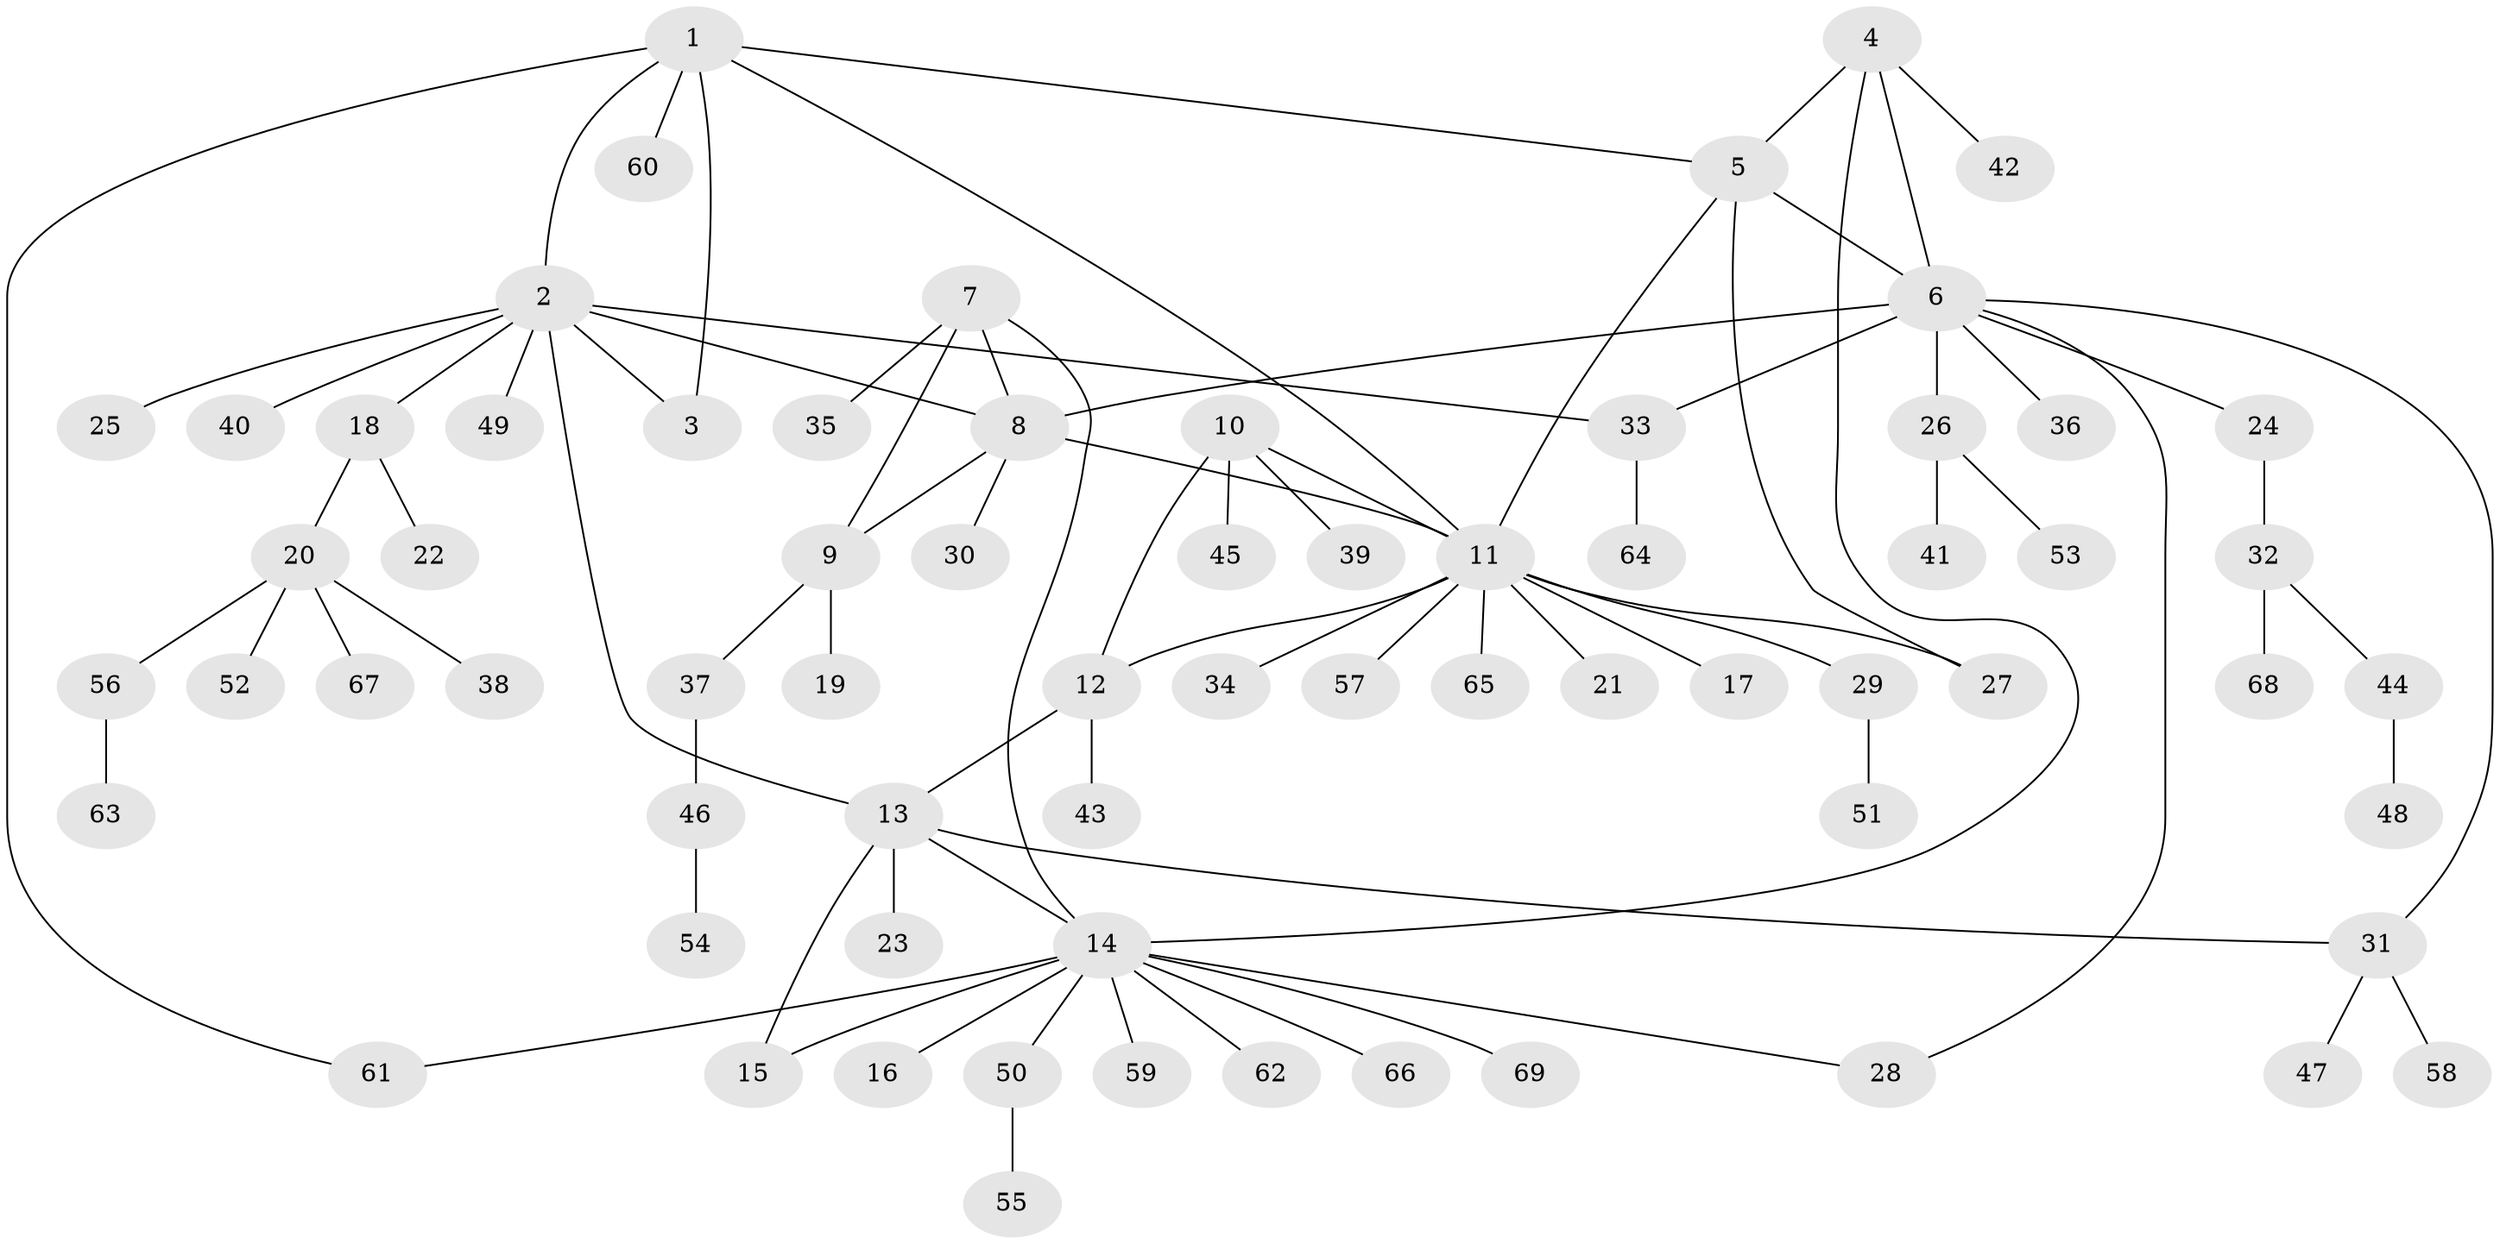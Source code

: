 // coarse degree distribution, {4: 0.06976744186046512, 7: 0.023255813953488372, 3: 0.16279069767441862, 8: 0.023255813953488372, 5: 0.046511627906976744, 10: 0.023255813953488372, 11: 0.023255813953488372, 2: 0.18604651162790697, 1: 0.4418604651162791}
// Generated by graph-tools (version 1.1) at 2025/52/03/04/25 22:52:20]
// undirected, 69 vertices, 84 edges
graph export_dot {
  node [color=gray90,style=filled];
  1;
  2;
  3;
  4;
  5;
  6;
  7;
  8;
  9;
  10;
  11;
  12;
  13;
  14;
  15;
  16;
  17;
  18;
  19;
  20;
  21;
  22;
  23;
  24;
  25;
  26;
  27;
  28;
  29;
  30;
  31;
  32;
  33;
  34;
  35;
  36;
  37;
  38;
  39;
  40;
  41;
  42;
  43;
  44;
  45;
  46;
  47;
  48;
  49;
  50;
  51;
  52;
  53;
  54;
  55;
  56;
  57;
  58;
  59;
  60;
  61;
  62;
  63;
  64;
  65;
  66;
  67;
  68;
  69;
  1 -- 2;
  1 -- 3;
  1 -- 5;
  1 -- 11;
  1 -- 60;
  1 -- 61;
  2 -- 3;
  2 -- 8;
  2 -- 13;
  2 -- 18;
  2 -- 25;
  2 -- 33;
  2 -- 40;
  2 -- 49;
  4 -- 5;
  4 -- 6;
  4 -- 14;
  4 -- 42;
  5 -- 6;
  5 -- 11;
  5 -- 27;
  6 -- 8;
  6 -- 24;
  6 -- 26;
  6 -- 28;
  6 -- 31;
  6 -- 33;
  6 -- 36;
  7 -- 8;
  7 -- 9;
  7 -- 14;
  7 -- 35;
  8 -- 9;
  8 -- 11;
  8 -- 30;
  9 -- 19;
  9 -- 37;
  10 -- 11;
  10 -- 12;
  10 -- 39;
  10 -- 45;
  11 -- 12;
  11 -- 17;
  11 -- 21;
  11 -- 27;
  11 -- 29;
  11 -- 34;
  11 -- 57;
  11 -- 65;
  12 -- 13;
  12 -- 43;
  13 -- 14;
  13 -- 15;
  13 -- 23;
  13 -- 31;
  14 -- 15;
  14 -- 16;
  14 -- 28;
  14 -- 50;
  14 -- 59;
  14 -- 61;
  14 -- 62;
  14 -- 66;
  14 -- 69;
  18 -- 20;
  18 -- 22;
  20 -- 38;
  20 -- 52;
  20 -- 56;
  20 -- 67;
  24 -- 32;
  26 -- 41;
  26 -- 53;
  29 -- 51;
  31 -- 47;
  31 -- 58;
  32 -- 44;
  32 -- 68;
  33 -- 64;
  37 -- 46;
  44 -- 48;
  46 -- 54;
  50 -- 55;
  56 -- 63;
}
